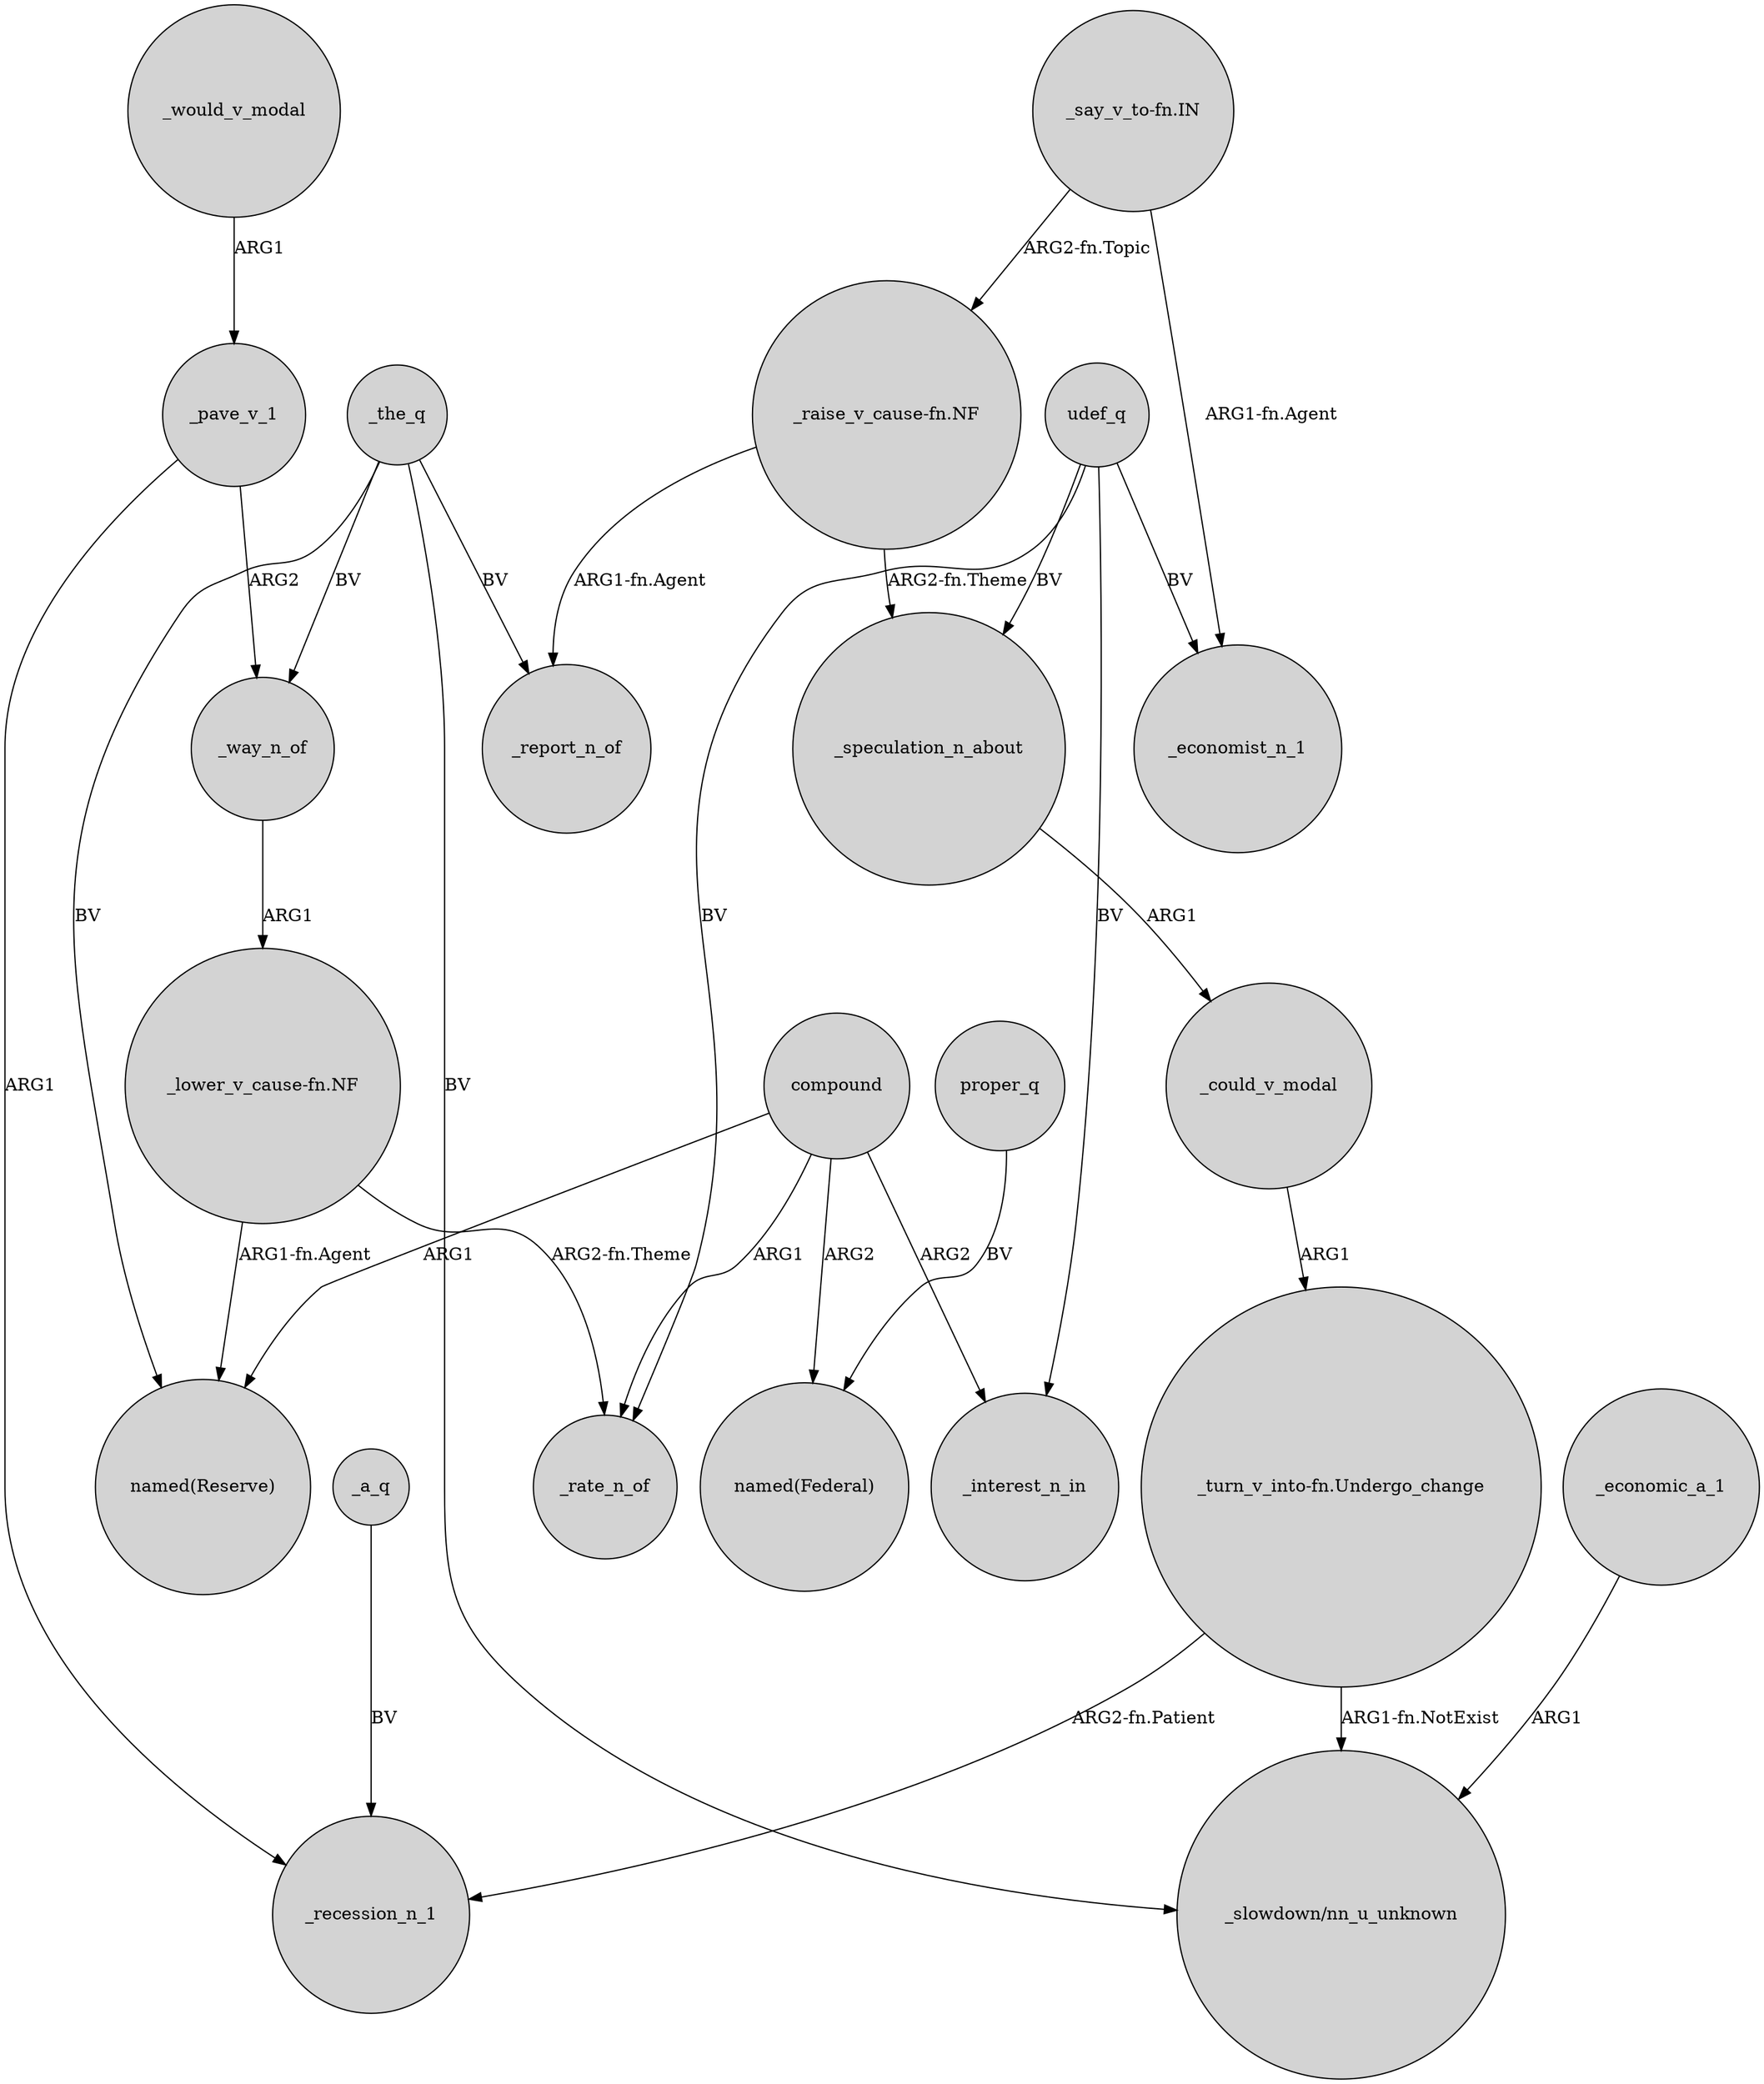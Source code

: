digraph {
	node [shape=circle style=filled]
	compound -> "named(Reserve)" [label=ARG1]
	"_lower_v_cause-fn.NF" -> _rate_n_of [label="ARG2-fn.Theme"]
	"_lower_v_cause-fn.NF" -> "named(Reserve)" [label="ARG1-fn.Agent"]
	_pave_v_1 -> _way_n_of [label=ARG2]
	"_say_v_to-fn.IN" -> _economist_n_1 [label="ARG1-fn.Agent"]
	_way_n_of -> "_lower_v_cause-fn.NF" [label=ARG1]
	"_turn_v_into-fn.Undergo_change" -> "_slowdown/nn_u_unknown" [label="ARG1-fn.NotExist"]
	_the_q -> _way_n_of [label=BV]
	udef_q -> _speculation_n_about [label=BV]
	_the_q -> "named(Reserve)" [label=BV]
	compound -> _rate_n_of [label=ARG1]
	_the_q -> "_slowdown/nn_u_unknown" [label=BV]
	udef_q -> _rate_n_of [label=BV]
	udef_q -> _interest_n_in [label=BV]
	udef_q -> _economist_n_1 [label=BV]
	"_raise_v_cause-fn.NF" -> _speculation_n_about [label="ARG2-fn.Theme"]
	compound -> _interest_n_in [label=ARG2]
	_pave_v_1 -> _recession_n_1 [label=ARG1]
	_speculation_n_about -> _could_v_modal [label=ARG1]
	_the_q -> _report_n_of [label=BV]
	_economic_a_1 -> "_slowdown/nn_u_unknown" [label=ARG1]
	"_raise_v_cause-fn.NF" -> _report_n_of [label="ARG1-fn.Agent"]
	proper_q -> "named(Federal)" [label=BV]
	"_turn_v_into-fn.Undergo_change" -> _recession_n_1 [label="ARG2-fn.Patient"]
	_a_q -> _recession_n_1 [label=BV]
	_could_v_modal -> "_turn_v_into-fn.Undergo_change" [label=ARG1]
	"_say_v_to-fn.IN" -> "_raise_v_cause-fn.NF" [label="ARG2-fn.Topic"]
	_would_v_modal -> _pave_v_1 [label=ARG1]
	compound -> "named(Federal)" [label=ARG2]
}

